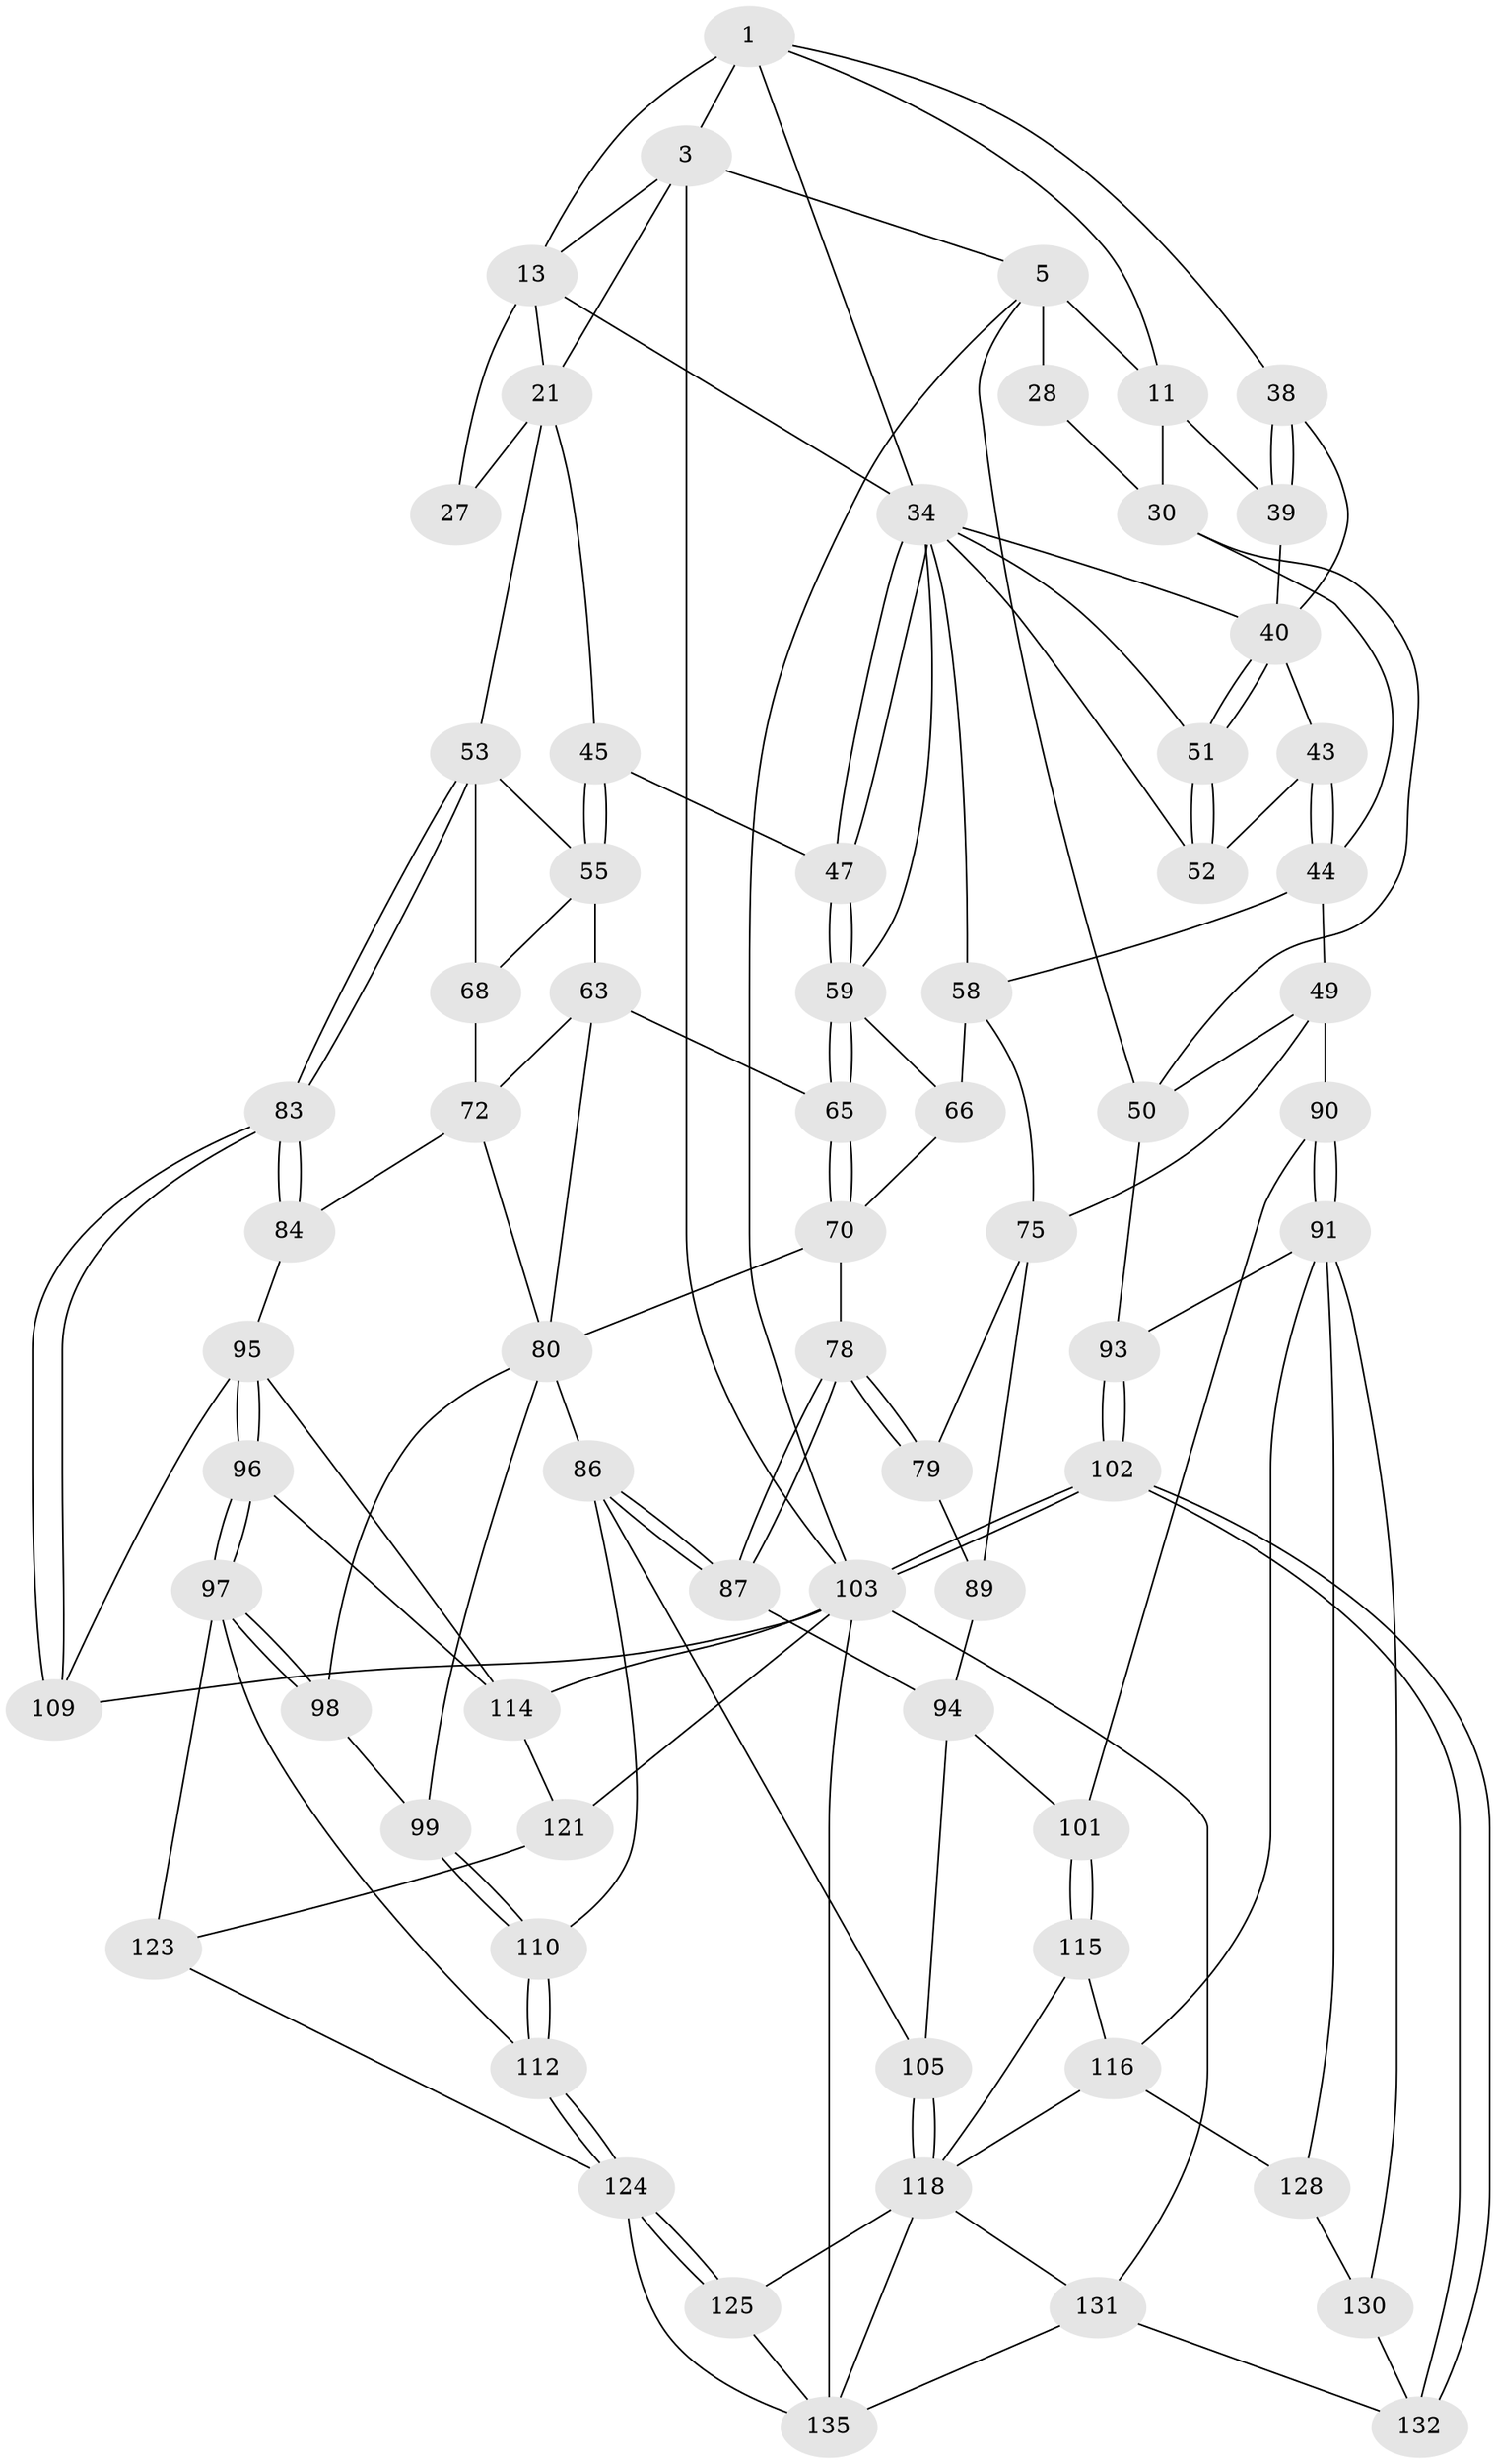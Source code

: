 // original degree distribution, {3: 0.014492753623188406, 4: 0.2536231884057971, 6: 0.2391304347826087, 5: 0.4927536231884058}
// Generated by graph-tools (version 1.1) at 2025/27/03/15/25 16:27:59]
// undirected, 69 vertices, 157 edges
graph export_dot {
graph [start="1"]
  node [color=gray90,style=filled];
  1 [pos="+0.6171412036714077+0",super="+2+8"];
  3 [pos="+0.8331384907004089+0",super="+4"];
  5 [pos="+0+0",super="+29+6"];
  11 [pos="+0.357818723821395+0.12273730233001842",super="+33+12"];
  13 [pos="+0.6913664951661105+0",super="+17+14"];
  21 [pos="+1+0.17637553765064554",super="+26+22"];
  27 [pos="+0.8154124652378683+0.2797780629783627"];
  28 [pos="+0+0.31638020922718335"];
  30 [pos="+0.17759428784068398+0.20429313779815325",super="+31"];
  34 [pos="+0.6120887899148121+0.3002012283465138",super="+35"];
  38 [pos="+0.3699350879998995+0.14032787982651723"];
  39 [pos="+0.2589494583088759+0.26402343322470045"];
  40 [pos="+0.3691382310101963+0.2972476121932908",super="+41"];
  43 [pos="+0.2703288041633414+0.3112563933864872"];
  44 [pos="+0.21597311724223572+0.3494794830856452",super="+48"];
  45 [pos="+0.8076316573556402+0.3203036115175773",super="+46"];
  47 [pos="+0.6389444241762208+0.33400142293022755"];
  49 [pos="+0.1927042115589003+0.49456243953957396",super="+77"];
  50 [pos="+0.12773454775474086+0.4779185316659992",super="+88"];
  51 [pos="+0.363001623233409+0.3202193229915909"];
  52 [pos="+0.3598264221198365+0.32663316820553073"];
  53 [pos="+1+0.4390875503091466",super="+54"];
  55 [pos="+0.8673559215993181+0.3862578721312586",super="+61"];
  58 [pos="+0.3728617482206436+0.4106745065845703",super="+67"];
  59 [pos="+0.6174930515398261+0.4396111769531612",super="+60"];
  63 [pos="+0.7212345963460273+0.5002721185467093",super="+64"];
  65 [pos="+0.6297040676618675+0.4807793137524323"];
  66 [pos="+0.49981413450119616+0.44569185603304307"];
  68 [pos="+0.8773744157195217+0.5022215396130094",super="+69"];
  70 [pos="+0.5946042167378591+0.5255369427837034",super="+71"];
  72 [pos="+0.7792262246961641+0.5757340765306195",super="+73+74"];
  75 [pos="+0.41620938438002575+0.5049509124686113",super="+76"];
  78 [pos="+0.45637046551555926+0.576717383815644"];
  79 [pos="+0.44609497996606257+0.5666489224605759"];
  80 [pos="+0.6667240946098321+0.5747083710961983",super="+81+82"];
  83 [pos="+1+0.5330239606330994"];
  84 [pos="+0.8741261713452841+0.6272385125214928"];
  86 [pos="+0.4941129365573747+0.6577069707543489",super="+104"];
  87 [pos="+0.47455766533482363+0.6381731774523868"];
  89 [pos="+0.3279790935783435+0.5958667295222637"];
  90 [pos="+0.207165265722507+0.6598059572420125"];
  91 [pos="+0+0.7433183629655353",super="+92+117"];
  93 [pos="+0+0.7425642327160747"];
  94 [pos="+0.39791796260586176+0.6534553213122283",super="+100"];
  95 [pos="+0.8637678243178538+0.6842182326208055",super="+113"];
  96 [pos="+0.821539931858549+0.7697793960275098"];
  97 [pos="+0.8040687940567626+0.7768142737910976",super="+111"];
  98 [pos="+0.7249877741164424+0.6408337643430101"];
  99 [pos="+0.6436564786783494+0.6688013501528999"];
  101 [pos="+0.2394556981970406+0.7169115071394517"];
  102 [pos="+0+1"];
  103 [pos="+0+1",super="+106"];
  105 [pos="+0.4422892033494717+0.801437659575648"];
  109 [pos="+1+0.7126932211374594"];
  110 [pos="+0.6515902720717072+0.7885392825729917"];
  112 [pos="+0.6829877729954155+0.8388944298018053"];
  114 [pos="+0.8684237921446745+0.7884976653161931",super="+120"];
  115 [pos="+0.22627157093244957+0.798606047997877"];
  116 [pos="+0.2216620143931067+0.8067817540880975",super="+127"];
  118 [pos="+0.44274847785940924+0.876490449426886",super="+119+126"];
  121 [pos="+0.9044917768395107+0.9128886265354957",super="+122"];
  123 [pos="+0.8591469800523062+0.9322740648466848"];
  124 [pos="+0.6708050248469872+0.8702471086754767",super="+133"];
  125 [pos="+0.6646221879742782+0.8758919968536187"];
  128 [pos="+0.09855525390861286+0.8861196458577889"];
  130 [pos="+0.06012135798426671+0.8831616923309729"];
  131 [pos="+0.21403936713052105+1",super="+138"];
  132 [pos="+0.0735423036744053+0.9619063521501565"];
  135 [pos="+0.8768760480588668+1",super="+136"];
  1 -- 3;
  1 -- 13 [weight=2];
  1 -- 38;
  1 -- 11;
  1 -- 34;
  3 -- 5;
  3 -- 13;
  3 -- 21;
  3 -- 103;
  5 -- 103;
  5 -- 28 [weight=2];
  5 -- 11 [weight=2];
  5 -- 50;
  11 -- 30 [weight=2];
  11 -- 39;
  13 -- 21;
  13 -- 34;
  13 -- 27 [weight=2];
  21 -- 45;
  21 -- 27;
  21 -- 53;
  28 -- 30;
  30 -- 50;
  30 -- 44;
  34 -- 47;
  34 -- 47;
  34 -- 51;
  34 -- 52;
  34 -- 40;
  34 -- 58;
  34 -- 59;
  38 -- 39;
  38 -- 39;
  38 -- 40;
  39 -- 40;
  40 -- 51;
  40 -- 51;
  40 -- 43;
  43 -- 44;
  43 -- 44;
  43 -- 52;
  44 -- 49;
  44 -- 58;
  45 -- 55 [weight=2];
  45 -- 55;
  45 -- 47;
  47 -- 59;
  47 -- 59;
  49 -- 50;
  49 -- 90;
  49 -- 75;
  50 -- 93;
  51 -- 52;
  51 -- 52;
  53 -- 83;
  53 -- 83;
  53 -- 68;
  53 -- 55;
  55 -- 68;
  55 -- 63;
  58 -- 75;
  58 -- 66;
  59 -- 65;
  59 -- 65;
  59 -- 66;
  63 -- 72;
  63 -- 80;
  63 -- 65;
  65 -- 70;
  65 -- 70;
  66 -- 70;
  68 -- 72 [weight=2];
  70 -- 80;
  70 -- 78;
  72 -- 80;
  72 -- 84;
  75 -- 79;
  75 -- 89;
  78 -- 79;
  78 -- 79;
  78 -- 87;
  78 -- 87;
  79 -- 89;
  80 -- 86;
  80 -- 99;
  80 -- 98;
  83 -- 84;
  83 -- 84;
  83 -- 109;
  83 -- 109;
  84 -- 95;
  86 -- 87;
  86 -- 87;
  86 -- 105;
  86 -- 110;
  87 -- 94;
  89 -- 94;
  90 -- 91;
  90 -- 91;
  90 -- 101;
  91 -- 130;
  91 -- 93;
  91 -- 128;
  91 -- 116;
  93 -- 102;
  93 -- 102;
  94 -- 105;
  94 -- 101;
  95 -- 96;
  95 -- 96;
  95 -- 114;
  95 -- 109;
  96 -- 97;
  96 -- 97;
  96 -- 114;
  97 -- 98;
  97 -- 98;
  97 -- 112;
  97 -- 123;
  98 -- 99;
  99 -- 110;
  99 -- 110;
  101 -- 115;
  101 -- 115;
  102 -- 103;
  102 -- 103;
  102 -- 132;
  102 -- 132;
  103 -- 131;
  103 -- 114;
  103 -- 135;
  103 -- 121 [weight=2];
  103 -- 109;
  105 -- 118;
  105 -- 118;
  110 -- 112;
  110 -- 112;
  112 -- 124;
  112 -- 124;
  114 -- 121;
  115 -- 116;
  115 -- 118;
  116 -- 128;
  116 -- 118;
  118 -- 131;
  118 -- 125;
  118 -- 135;
  121 -- 123;
  123 -- 124;
  124 -- 125;
  124 -- 125;
  124 -- 135;
  125 -- 135;
  128 -- 130;
  130 -- 132;
  131 -- 132;
  131 -- 135;
}
